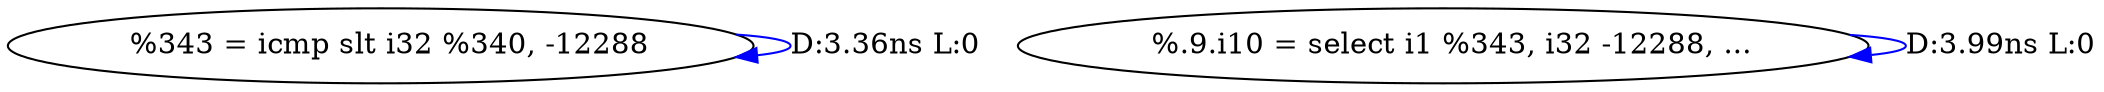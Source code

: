 digraph {
Node0x560817b19f00[label="  %343 = icmp slt i32 %340, -12288"];
Node0x560817b19f00 -> Node0x560817b19f00[label="D:3.36ns L:0",color=blue];
Node0x560817b19fe0[label="  %.9.i10 = select i1 %343, i32 -12288, ..."];
Node0x560817b19fe0 -> Node0x560817b19fe0[label="D:3.99ns L:0",color=blue];
}
